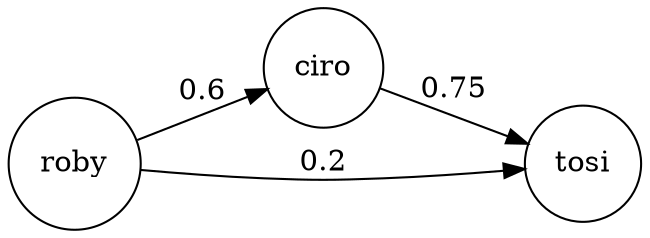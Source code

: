 digraph net {
rankdir=LR;
node [shape=circle];
roby -> ciro [ label = 0.6 ];
ciro -> tosi [ label = 0.75 ];
roby -> tosi [ label = 0.2 ];
}
